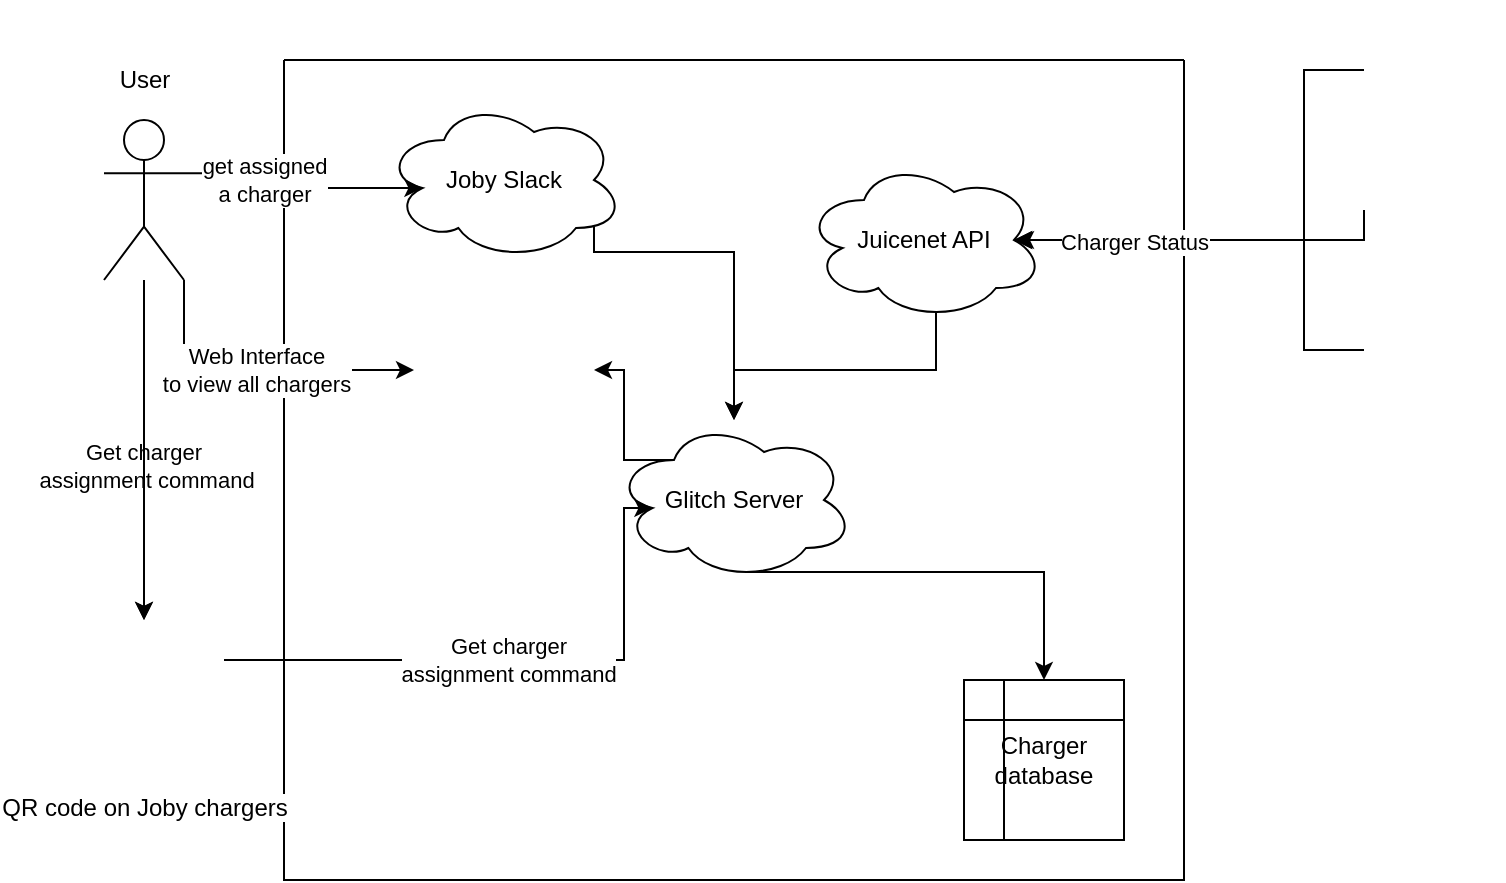 <mxfile version="14.9.8" type="github"><diagram id="8YGFVrnNxVXTPdNFa_4X" name="Page-1"><mxGraphModel dx="1186" dy="539" grid="1" gridSize="10" guides="1" tooltips="1" connect="1" arrows="1" fold="1" page="1" pageScale="1" pageWidth="850" pageHeight="1100" math="0" shadow="0"><root><mxCell id="0"/><mxCell id="1" parent="0"/><mxCell id="Km_UBgo71kMWTDe9OXnE-1" value="" style="swimlane;startSize=0;" vertex="1" parent="1"><mxGeometry x="240" y="80" width="450" height="410" as="geometry"/></mxCell><mxCell id="Km_UBgo71kMWTDe9OXnE-18" style="edgeStyle=orthogonalEdgeStyle;rounded=0;orthogonalLoop=1;jettySize=auto;html=1;exitX=0.55;exitY=0.95;exitDx=0;exitDy=0;exitPerimeter=0;" edge="1" parent="Km_UBgo71kMWTDe9OXnE-1" source="Km_UBgo71kMWTDe9OXnE-5" target="Km_UBgo71kMWTDe9OXnE-17"><mxGeometry relative="1" as="geometry"/></mxCell><mxCell id="Km_UBgo71kMWTDe9OXnE-5" value="Juicenet API" style="ellipse;shape=cloud;whiteSpace=wrap;html=1;" vertex="1" parent="Km_UBgo71kMWTDe9OXnE-1"><mxGeometry x="260" y="50" width="120" height="80" as="geometry"/></mxCell><mxCell id="Km_UBgo71kMWTDe9OXnE-19" style="edgeStyle=orthogonalEdgeStyle;rounded=0;orthogonalLoop=1;jettySize=auto;html=1;exitX=0.875;exitY=0.5;exitDx=0;exitDy=0;exitPerimeter=0;" edge="1" parent="Km_UBgo71kMWTDe9OXnE-1" source="Km_UBgo71kMWTDe9OXnE-13" target="Km_UBgo71kMWTDe9OXnE-17"><mxGeometry relative="1" as="geometry"><Array as="points"><mxPoint x="155" y="96"/><mxPoint x="225" y="96"/></Array></mxGeometry></mxCell><mxCell id="Km_UBgo71kMWTDe9OXnE-13" value="Joby Slack" style="ellipse;shape=cloud;whiteSpace=wrap;html=1;" vertex="1" parent="Km_UBgo71kMWTDe9OXnE-1"><mxGeometry x="50" y="20" width="120" height="80" as="geometry"/></mxCell><mxCell id="Km_UBgo71kMWTDe9OXnE-28" style="edgeStyle=orthogonalEdgeStyle;rounded=0;orthogonalLoop=1;jettySize=auto;html=1;exitX=0.55;exitY=0.95;exitDx=0;exitDy=0;exitPerimeter=0;" edge="1" parent="Km_UBgo71kMWTDe9OXnE-1" source="Km_UBgo71kMWTDe9OXnE-17" target="Km_UBgo71kMWTDe9OXnE-27"><mxGeometry relative="1" as="geometry"/></mxCell><mxCell id="Km_UBgo71kMWTDe9OXnE-36" style="edgeStyle=orthogonalEdgeStyle;rounded=0;orthogonalLoop=1;jettySize=auto;html=1;exitX=0.25;exitY=0.25;exitDx=0;exitDy=0;exitPerimeter=0;entryX=1;entryY=0.5;entryDx=0;entryDy=0;" edge="1" parent="Km_UBgo71kMWTDe9OXnE-1" source="Km_UBgo71kMWTDe9OXnE-17" target="Km_UBgo71kMWTDe9OXnE-35"><mxGeometry relative="1" as="geometry"><Array as="points"><mxPoint x="170" y="200"/><mxPoint x="170" y="155"/></Array></mxGeometry></mxCell><mxCell id="Km_UBgo71kMWTDe9OXnE-17" value="Glitch Server" style="ellipse;shape=cloud;whiteSpace=wrap;html=1;" vertex="1" parent="Km_UBgo71kMWTDe9OXnE-1"><mxGeometry x="165" y="180" width="120" height="80" as="geometry"/></mxCell><mxCell id="Km_UBgo71kMWTDe9OXnE-27" value="Charger database" style="shape=internalStorage;whiteSpace=wrap;html=1;backgroundOutline=1;" vertex="1" parent="Km_UBgo71kMWTDe9OXnE-1"><mxGeometry x="340" y="310" width="80" height="80" as="geometry"/></mxCell><mxCell id="Km_UBgo71kMWTDe9OXnE-35" value="" style="shape=image;html=1;verticalAlign=top;verticalLabelPosition=bottom;labelBackgroundColor=#ffffff;imageAspect=0;aspect=fixed;image=https://cdn2.iconfinder.com/data/icons/social-media-solid-2/32/Website-128.png" vertex="1" parent="Km_UBgo71kMWTDe9OXnE-1"><mxGeometry x="65" y="110" width="90" height="90" as="geometry"/></mxCell><mxCell id="Km_UBgo71kMWTDe9OXnE-22" value="" style="edgeStyle=orthogonalEdgeStyle;rounded=0;orthogonalLoop=1;jettySize=auto;html=1;" edge="1" parent="1" source="Km_UBgo71kMWTDe9OXnE-2" target="Km_UBgo71kMWTDe9OXnE-4"><mxGeometry relative="1" as="geometry"/></mxCell><mxCell id="Km_UBgo71kMWTDe9OXnE-23" value="Get charger&amp;nbsp;&lt;br&gt;assignment command" style="edgeLabel;html=1;align=center;verticalAlign=middle;resizable=0;points=[];" vertex="1" connectable="0" parent="Km_UBgo71kMWTDe9OXnE-22"><mxGeometry x="0.086" y="1" relative="1" as="geometry"><mxPoint as="offset"/></mxGeometry></mxCell><mxCell id="Km_UBgo71kMWTDe9OXnE-29" value="" style="edgeStyle=orthogonalEdgeStyle;rounded=0;orthogonalLoop=1;jettySize=auto;html=1;" edge="1" parent="1" source="Km_UBgo71kMWTDe9OXnE-2" target="Km_UBgo71kMWTDe9OXnE-4"><mxGeometry relative="1" as="geometry"/></mxCell><mxCell id="Km_UBgo71kMWTDe9OXnE-30" style="edgeStyle=orthogonalEdgeStyle;rounded=0;orthogonalLoop=1;jettySize=auto;html=1;exitX=1;exitY=0.333;exitDx=0;exitDy=0;exitPerimeter=0;entryX=0.16;entryY=0.55;entryDx=0;entryDy=0;entryPerimeter=0;" edge="1" parent="1" source="Km_UBgo71kMWTDe9OXnE-2" target="Km_UBgo71kMWTDe9OXnE-13"><mxGeometry relative="1" as="geometry"/></mxCell><mxCell id="Km_UBgo71kMWTDe9OXnE-33" value="get assigned &lt;br&gt;a charger" style="edgeLabel;html=1;align=center;verticalAlign=middle;resizable=0;points=[];" vertex="1" connectable="0" parent="Km_UBgo71kMWTDe9OXnE-30"><mxGeometry x="-0.652" y="-3" relative="1" as="geometry"><mxPoint x="18" as="offset"/></mxGeometry></mxCell><mxCell id="Km_UBgo71kMWTDe9OXnE-37" style="edgeStyle=orthogonalEdgeStyle;rounded=0;orthogonalLoop=1;jettySize=auto;html=1;exitX=1;exitY=1;exitDx=0;exitDy=0;exitPerimeter=0;entryX=0;entryY=0.5;entryDx=0;entryDy=0;" edge="1" parent="1" source="Km_UBgo71kMWTDe9OXnE-2" target="Km_UBgo71kMWTDe9OXnE-35"><mxGeometry relative="1" as="geometry"/></mxCell><mxCell id="Km_UBgo71kMWTDe9OXnE-38" value="Web Interface&lt;br&gt;to view all chargers" style="edgeLabel;html=1;align=center;verticalAlign=middle;resizable=0;points=[];" vertex="1" connectable="0" parent="Km_UBgo71kMWTDe9OXnE-37"><mxGeometry x="0.008" relative="1" as="geometry"><mxPoint as="offset"/></mxGeometry></mxCell><mxCell id="Km_UBgo71kMWTDe9OXnE-2" value="" style="shape=umlActor;verticalLabelPosition=bottom;verticalAlign=top;html=1;outlineConnect=0;" vertex="1" parent="1"><mxGeometry x="150" y="110" width="40" height="80" as="geometry"/></mxCell><mxCell id="Km_UBgo71kMWTDe9OXnE-20" style="edgeStyle=orthogonalEdgeStyle;rounded=0;orthogonalLoop=1;jettySize=auto;html=1;exitX=1;exitY=0.25;exitDx=0;exitDy=0;entryX=0.16;entryY=0.55;entryDx=0;entryDy=0;entryPerimeter=0;" edge="1" parent="1" source="Km_UBgo71kMWTDe9OXnE-4" target="Km_UBgo71kMWTDe9OXnE-17"><mxGeometry relative="1" as="geometry"><Array as="points"><mxPoint x="410" y="380"/><mxPoint x="410" y="304"/></Array></mxGeometry></mxCell><mxCell id="Km_UBgo71kMWTDe9OXnE-21" value="Get charger &lt;br&gt;assignment command" style="edgeLabel;html=1;align=center;verticalAlign=middle;resizable=0;points=[];" vertex="1" connectable="0" parent="Km_UBgo71kMWTDe9OXnE-20"><mxGeometry x="-0.201" relative="1" as="geometry"><mxPoint x="26" as="offset"/></mxGeometry></mxCell><mxCell id="Km_UBgo71kMWTDe9OXnE-4" value="QR code on Joby chargers" style="shape=image;html=1;verticalAlign=top;verticalLabelPosition=bottom;labelBackgroundColor=#ffffff;imageAspect=0;aspect=fixed;image=https://cdn2.iconfinder.com/data/icons/mobile-and-internet-business/285/qr_code-128.png" vertex="1" parent="1"><mxGeometry x="130" y="360" width="80" height="80" as="geometry"/></mxCell><mxCell id="Km_UBgo71kMWTDe9OXnE-9" style="edgeStyle=orthogonalEdgeStyle;rounded=0;orthogonalLoop=1;jettySize=auto;html=1;exitX=0;exitY=0.5;exitDx=0;exitDy=0;" edge="1" parent="1" source="Km_UBgo71kMWTDe9OXnE-6"><mxGeometry relative="1" as="geometry"><mxPoint x="606" y="170" as="targetPoint"/><Array as="points"><mxPoint x="750" y="85"/><mxPoint x="750" y="170"/></Array></mxGeometry></mxCell><mxCell id="Km_UBgo71kMWTDe9OXnE-6" value="" style="shape=image;html=1;verticalAlign=top;verticalLabelPosition=bottom;labelBackgroundColor=#ffffff;imageAspect=0;aspect=fixed;image=https://cdn0.iconfinder.com/data/icons/green-world/80/Green_World-15-128.png" vertex="1" parent="1"><mxGeometry x="780" y="50" width="70" height="70" as="geometry"/></mxCell><mxCell id="Km_UBgo71kMWTDe9OXnE-10" style="edgeStyle=orthogonalEdgeStyle;rounded=0;orthogonalLoop=1;jettySize=auto;html=1;exitX=0;exitY=0.5;exitDx=0;exitDy=0;entryX=0.875;entryY=0.5;entryDx=0;entryDy=0;entryPerimeter=0;" edge="1" parent="1" source="Km_UBgo71kMWTDe9OXnE-7" target="Km_UBgo71kMWTDe9OXnE-5"><mxGeometry relative="1" as="geometry"><Array as="points"><mxPoint x="780" y="170"/></Array></mxGeometry></mxCell><mxCell id="Km_UBgo71kMWTDe9OXnE-7" value="" style="shape=image;html=1;verticalAlign=top;verticalLabelPosition=bottom;labelBackgroundColor=#ffffff;imageAspect=0;aspect=fixed;image=https://cdn0.iconfinder.com/data/icons/green-world/80/Green_World-15-128.png" vertex="1" parent="1"><mxGeometry x="780" y="120" width="70" height="70" as="geometry"/></mxCell><mxCell id="Km_UBgo71kMWTDe9OXnE-11" style="edgeStyle=orthogonalEdgeStyle;rounded=0;orthogonalLoop=1;jettySize=auto;html=1;exitX=0;exitY=0.5;exitDx=0;exitDy=0;entryX=0.875;entryY=0.5;entryDx=0;entryDy=0;entryPerimeter=0;" edge="1" parent="1" source="Km_UBgo71kMWTDe9OXnE-8" target="Km_UBgo71kMWTDe9OXnE-5"><mxGeometry relative="1" as="geometry"><Array as="points"><mxPoint x="750" y="225"/><mxPoint x="750" y="170"/></Array></mxGeometry></mxCell><mxCell id="Km_UBgo71kMWTDe9OXnE-12" value="Charger Status" style="edgeLabel;html=1;align=center;verticalAlign=middle;resizable=0;points=[];" vertex="1" connectable="0" parent="Km_UBgo71kMWTDe9OXnE-11"><mxGeometry x="0.478" y="1" relative="1" as="geometry"><mxPoint as="offset"/></mxGeometry></mxCell><mxCell id="Km_UBgo71kMWTDe9OXnE-8" value="" style="shape=image;html=1;verticalAlign=top;verticalLabelPosition=bottom;labelBackgroundColor=#ffffff;imageAspect=0;aspect=fixed;image=https://cdn0.iconfinder.com/data/icons/green-world/80/Green_World-15-128.png" vertex="1" parent="1"><mxGeometry x="780" y="190" width="70" height="70" as="geometry"/></mxCell><mxCell id="Km_UBgo71kMWTDe9OXnE-40" value="User" style="text;html=1;align=center;verticalAlign=middle;resizable=0;points=[];autosize=1;strokeColor=none;" vertex="1" parent="1"><mxGeometry x="150" y="80" width="40" height="20" as="geometry"/></mxCell></root></mxGraphModel></diagram></mxfile>